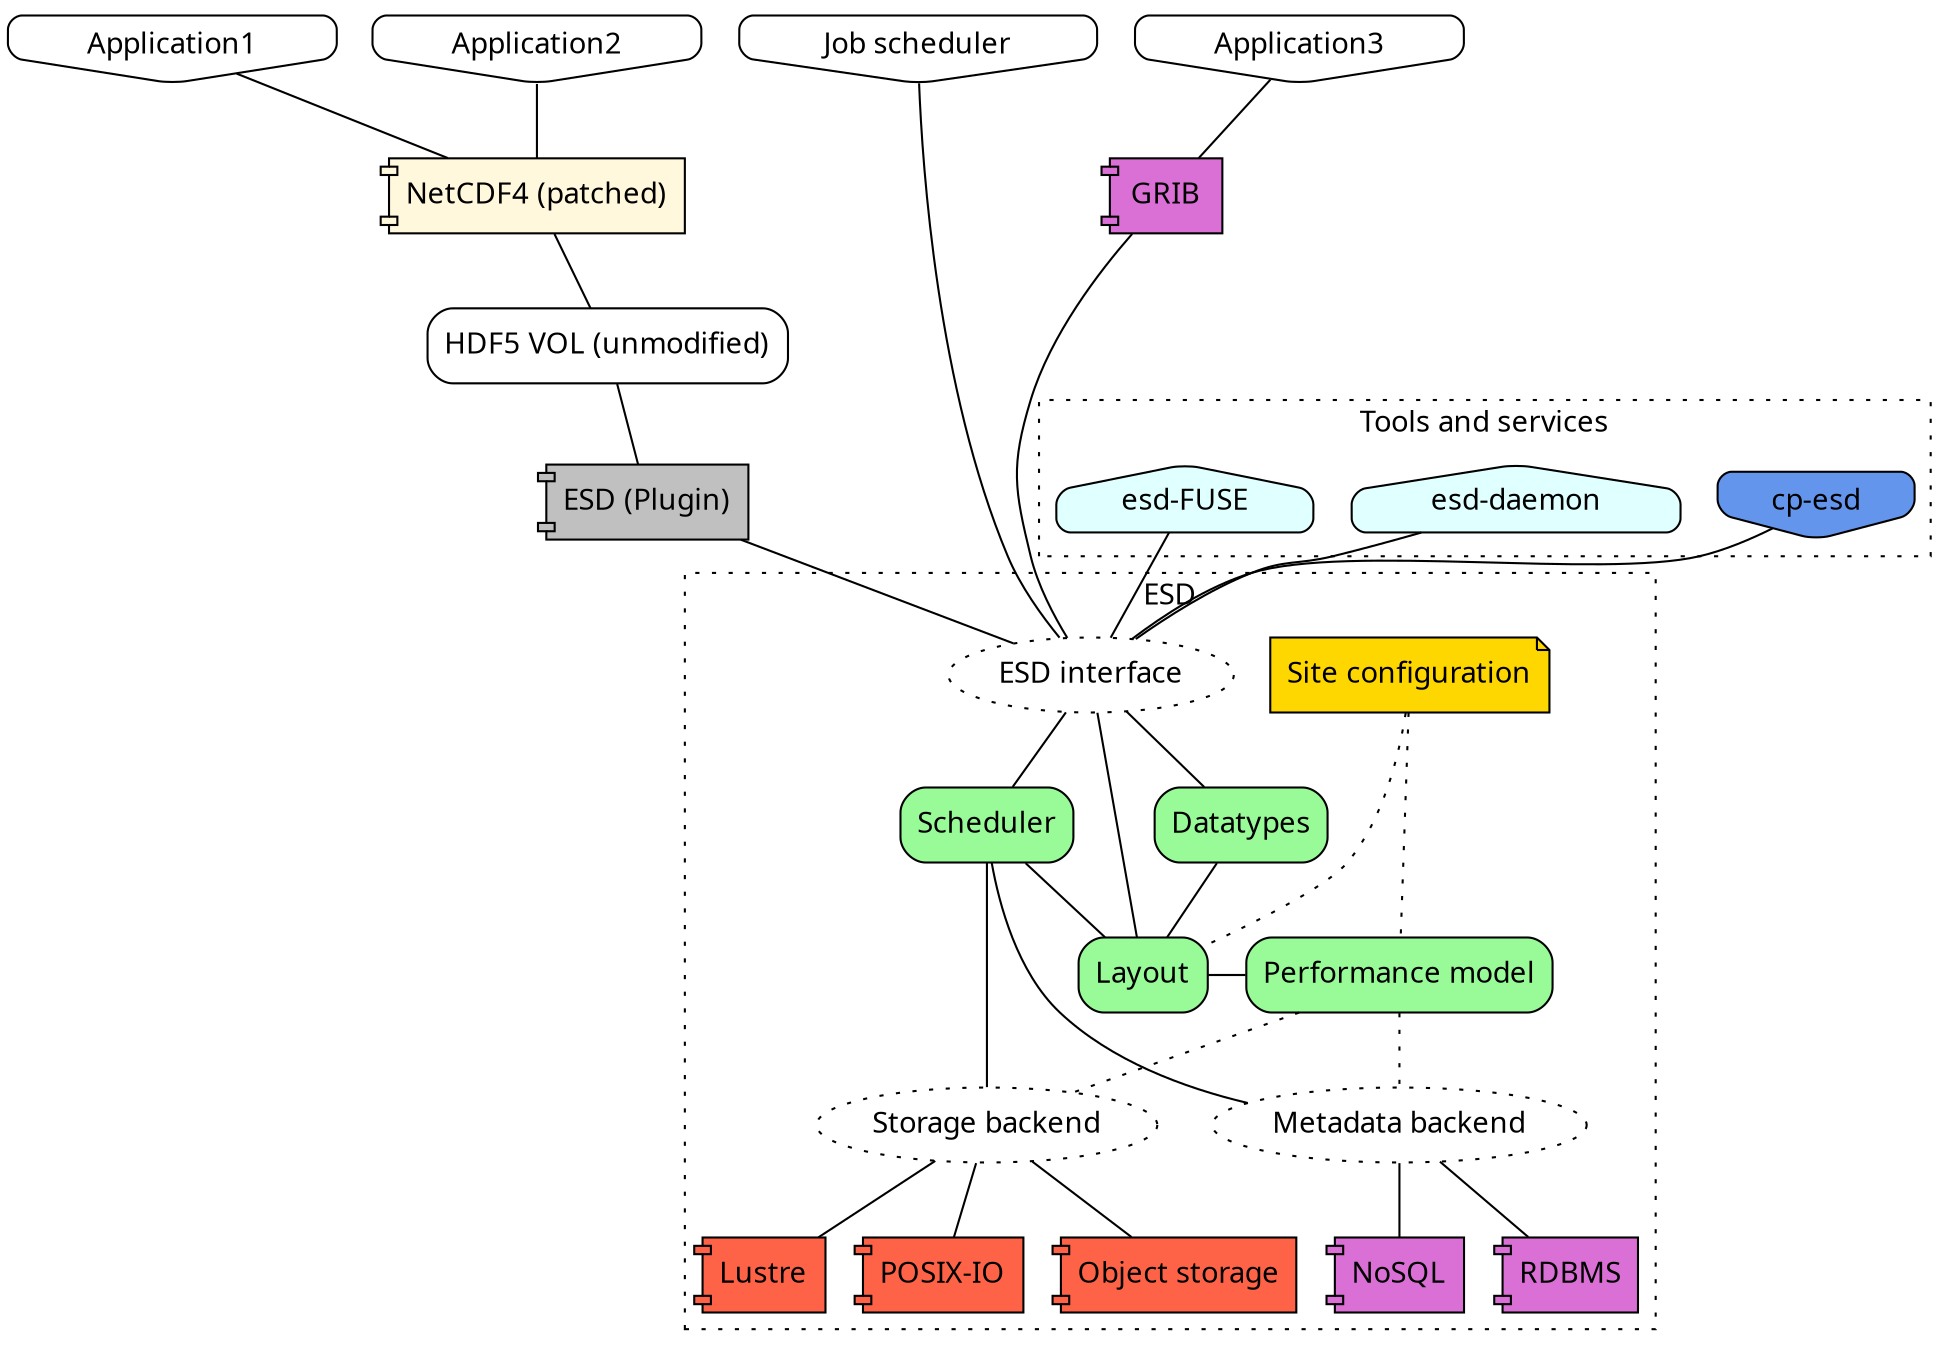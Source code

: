 graph changed {

  graph [fontname = "sans serif"];
  node [fontname = "sans serif", shape=box];
  node [fontname = "sans serif", shape=box, style="filled, rounded", fillcolor="white"];
  edge [fontname = "sans serif"];


  {rank = same;
  Application1 [shape="invhouse"];
  Application2 [shape="invhouse"];
  Application3 [shape="invhouse"];
  jobsched [label="Job scheduler",shape="invhouse"];
  }
  Application1 -- NetCDF4 ;
  Application2 -- NetCDF4 ;

  Application3 -- GRIB;

  {rank = same;
  GRIB  [shape="component",fillcolor="orchid",style=filled];
  NetCDF4;
  }

  NetCDF4 [label="NetCDF4 (patched)",shape="component",fillcolor="cornsilk",style=filled];
  NetCDF4 -- "HDF5 VOL (unmodified)";

  "ESD (Plugin)" [shape="component",fillcolor="gray",style=filled];
  "HDF5 VOL (unmodified)" -- "ESD (Plugin)";
  "ESD (Plugin)" -- "ESD interface";

   jobsched -- "ESD interface";



  subgraph cluster_tools {
  "cp-esd" [shape="invhouse", fillcolor="cornflowerblue"];
  "esd-daemon" [shape="house", fillcolor="lightcyan"];
  "esd-FUSE"  [shape="house", fillcolor="lightcyan"];

    label="Tools and services";
    graph[style=dotted];
  }


  GRIB -- "ESD interface";
  "cp-esd" -- "ESD interface";
  "esd-daemon" -- "ESD interface";
  "esd-FUSE" -- "ESD interface";




  subgraph cluster_esd {

  {rank = same;
    "ESD interface" [shape="ellipse", style="dotted"];
    "Site configuration" [shape="note",fillcolor="gold",style=filled];
  }

  {rank = same;
    "Scheduler" [fillcolor="palegreen"];
	    "Datatypes" [fillcolor="palegreen"];
}

  {rank = same;
    "Layout" [fillcolor="palegreen"];
    "Performance model"  [fillcolor="palegreen"];
}



    "ESD interface" -- "Scheduler";
    "ESD interface" -- "Layout";
    "ESD interface" -- "Datatypes";





    "Site configuration" -- "Layout" [style="dotted"];
    "Site configuration" -- "Performance model" [style="dotted"];


    "Layout" -- "Performance model";
    "Layout" -- "Datatypes";

    "Scheduler" -- "Layout";

    "Metadata backend" [shape="oval", style="dotted"];

    "Storage backend" [shape="oval", style="dotted"];
    "Storage backend" -- "POSIX-IO";

    "Object storage" [shape="component",fillcolor="tomato",style=filled];
    "POSIX-IO" [shape="component",fillcolor="tomato",style=filled];
    "Lustre" [shape="component",fillcolor="tomato",style=filled];

    "RDBMS" [shape="component",fillcolor="orchid",style=filled];
    "NoSQL" [shape="component",fillcolor="orchid",style=filled];



    "Scheduler" -- "Storage backend";
    "Scheduler" -- "Metadata backend";

    "Performance model" -- "Storage backend" [style="dotted"];
    "Performance model" -- "Metadata backend" [style="dotted"];


    "Storage backend" -- "Object storage";
    "Storage backend" -- "Lustre";


    "Metadata backend" -- "RDBMS";
    "Metadata backend" -- "NoSQL";

    label="ESD";
    graph[style=dotted];
  }



}

